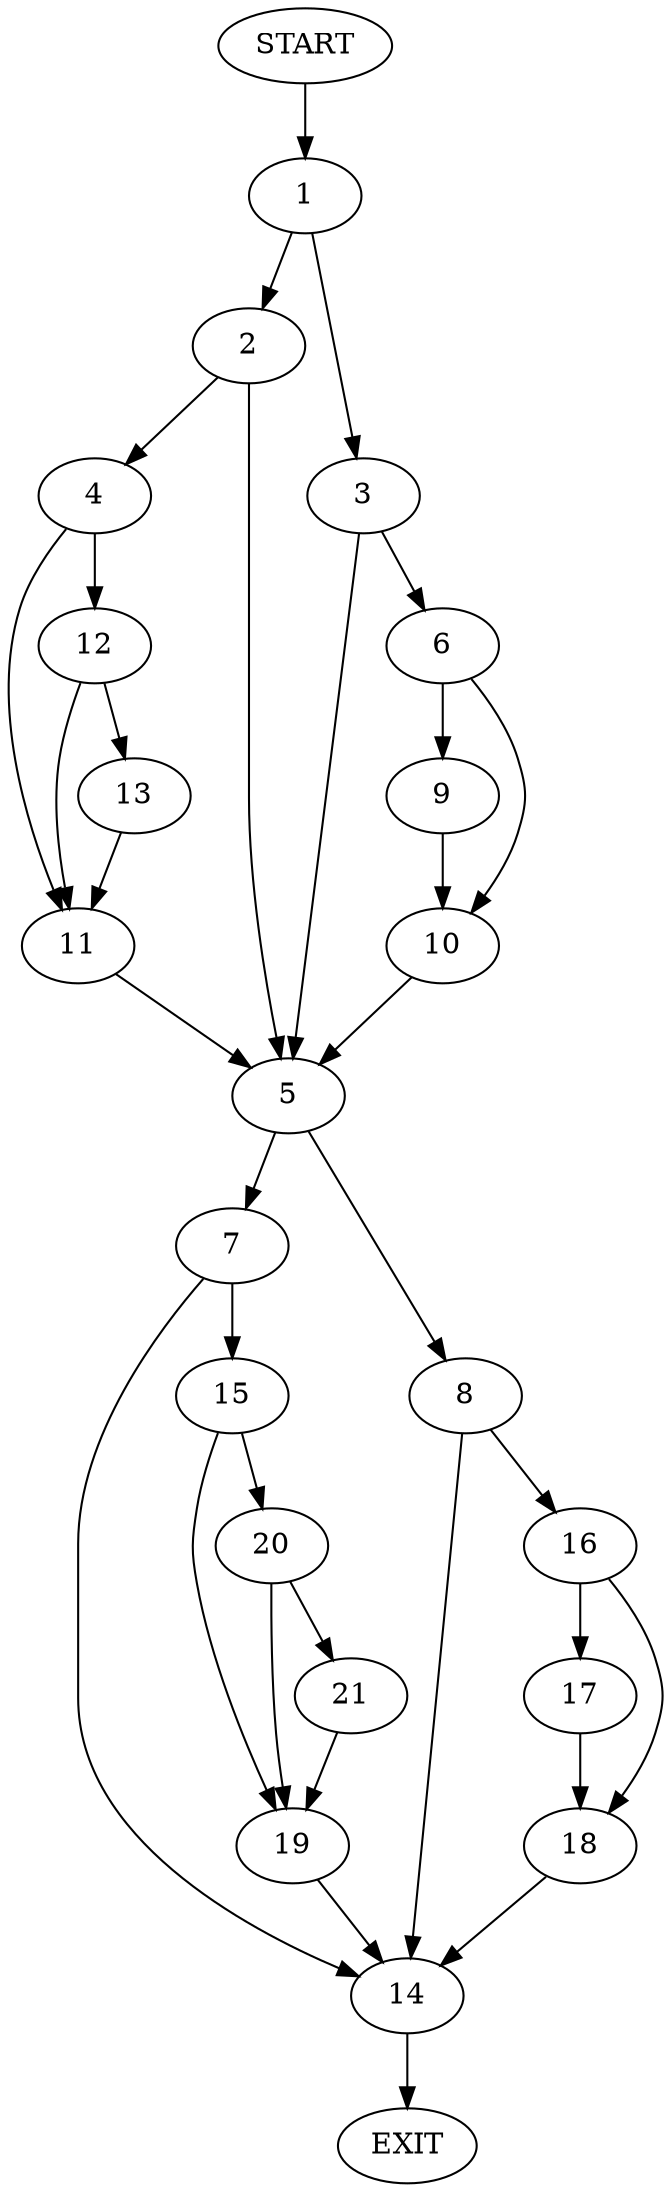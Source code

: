 digraph {
0 [label="START"]
22 [label="EXIT"]
0 -> 1
1 -> 2
1 -> 3
2 -> 4
2 -> 5
3 -> 6
3 -> 5
5 -> 7
5 -> 8
6 -> 9
6 -> 10
9 -> 10
10 -> 5
4 -> 11
4 -> 12
11 -> 5
12 -> 13
12 -> 11
13 -> 11
7 -> 14
7 -> 15
8 -> 16
8 -> 14
14 -> 22
16 -> 17
16 -> 18
18 -> 14
17 -> 18
15 -> 19
15 -> 20
19 -> 14
20 -> 21
20 -> 19
21 -> 19
}
